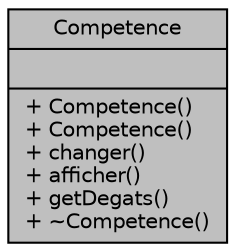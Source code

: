digraph "Competence"
{
 // LATEX_PDF_SIZE
  edge [fontname="Helvetica",fontsize="10",labelfontname="Helvetica",labelfontsize="10"];
  node [fontname="Helvetica",fontsize="10",shape=record];
  Node1 [label="{Competence\n||+ Competence()\l+ Competence()\l+ changer()\l+ afficher()\l+ getDegats()\l+ ~Competence()\l}",height=0.2,width=0.4,color="black", fillcolor="grey75", style="filled", fontcolor="black",tooltip=" "];
}
